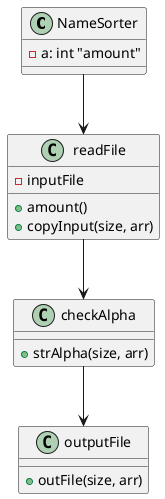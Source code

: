 @startuml
'https://plantuml.com/class-diagram

class NameSorter{
    - a: int "amount"
}

class checkAlpha{
    +strAlpha(size, arr)
}

class readFile{
    -inputFile
    +amount()
    +copyInput(size, arr)
}

class outputFile{
    +outFile(size, arr)
}

NameSorter-->readFile
readFile-->checkAlpha
checkAlpha-->outputFile

@enduml
